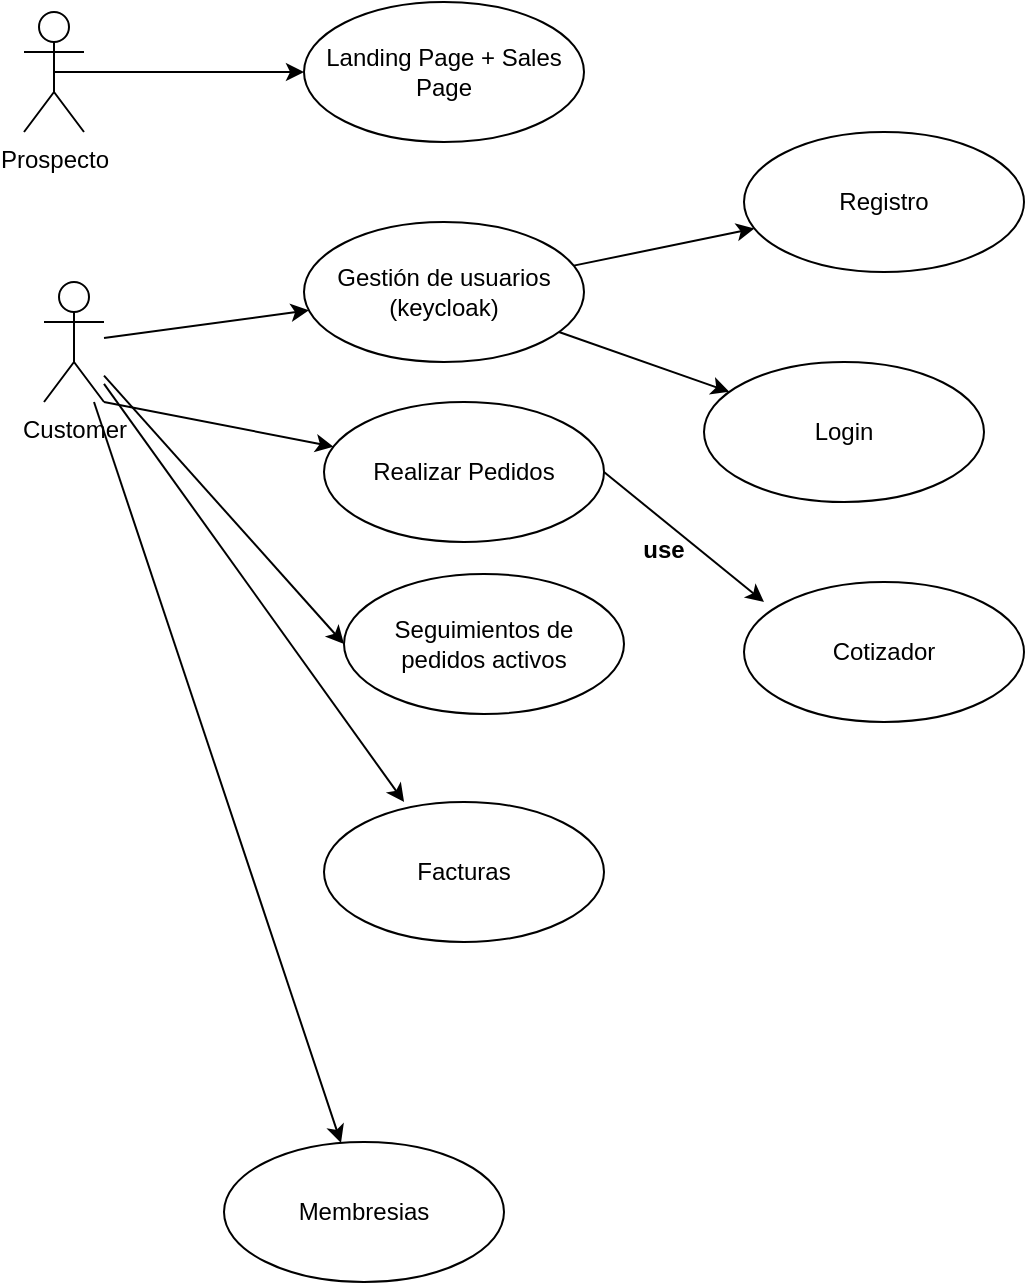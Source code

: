 <mxfile>
    <diagram id="DqUhHMZeAO7fmGRj78f9" name="Page-1">
        <mxGraphModel dx="291" dy="353" grid="1" gridSize="10" guides="1" tooltips="1" connect="1" arrows="1" fold="1" page="1" pageScale="1" pageWidth="827" pageHeight="1169" math="0" shadow="0">
            <root>
                <mxCell id="0"/>
                <mxCell id="1" parent="0"/>
                <mxCell id="12" style="edgeStyle=none;html=1;" parent="1" source="2" target="11" edge="1">
                    <mxGeometry relative="1" as="geometry"/>
                </mxCell>
                <mxCell id="13" style="edgeStyle=none;html=1;" parent="1" source="2" target="10" edge="1">
                    <mxGeometry relative="1" as="geometry"/>
                </mxCell>
                <mxCell id="2" value="Gestión de usuarios&lt;br&gt;(keycloak)" style="ellipse;whiteSpace=wrap;html=1;" parent="1" vertex="1">
                    <mxGeometry x="170" y="160" width="140" height="70" as="geometry"/>
                </mxCell>
                <mxCell id="5" style="edgeStyle=none;html=1;exitX=0.5;exitY=0.5;exitDx=0;exitDy=0;exitPerimeter=0;" parent="1" source="3" target="4" edge="1">
                    <mxGeometry relative="1" as="geometry"/>
                </mxCell>
                <mxCell id="3" value="Prospecto" style="shape=umlActor;verticalLabelPosition=bottom;verticalAlign=top;html=1;" parent="1" vertex="1">
                    <mxGeometry x="30" y="55" width="30" height="60" as="geometry"/>
                </mxCell>
                <mxCell id="4" value="Landing Page + Sales Page" style="ellipse;whiteSpace=wrap;html=1;" parent="1" vertex="1">
                    <mxGeometry x="170" y="50" width="140" height="70" as="geometry"/>
                </mxCell>
                <mxCell id="9" style="edgeStyle=none;html=1;" parent="1" source="6" target="2" edge="1">
                    <mxGeometry relative="1" as="geometry"/>
                </mxCell>
                <mxCell id="20" style="edgeStyle=none;sketch=0;html=1;exitX=1;exitY=1;exitDx=0;exitDy=0;exitPerimeter=0;shadow=0;" parent="1" source="6" target="14" edge="1">
                    <mxGeometry relative="1" as="geometry"/>
                </mxCell>
                <mxCell id="22" style="edgeStyle=none;sketch=0;html=1;entryX=0;entryY=0.5;entryDx=0;entryDy=0;shadow=0;" parent="1" source="6" target="21" edge="1">
                    <mxGeometry relative="1" as="geometry"/>
                </mxCell>
                <mxCell id="25" style="edgeStyle=none;sketch=0;html=1;shadow=0;" parent="1" source="6" target="23" edge="1">
                    <mxGeometry relative="1" as="geometry"/>
                </mxCell>
                <mxCell id="26" style="edgeStyle=none;sketch=0;html=1;entryX=0.286;entryY=0;entryDx=0;entryDy=0;entryPerimeter=0;shadow=0;" parent="1" source="6" target="24" edge="1">
                    <mxGeometry relative="1" as="geometry"/>
                </mxCell>
                <mxCell id="6" value="Customer" style="shape=umlActor;verticalLabelPosition=bottom;verticalAlign=top;html=1;" parent="1" vertex="1">
                    <mxGeometry x="40" y="190" width="30" height="60" as="geometry"/>
                </mxCell>
                <mxCell id="10" value="Login" style="ellipse;whiteSpace=wrap;html=1;" parent="1" vertex="1">
                    <mxGeometry x="370" y="230" width="140" height="70" as="geometry"/>
                </mxCell>
                <mxCell id="11" value="Registro" style="ellipse;whiteSpace=wrap;html=1;" parent="1" vertex="1">
                    <mxGeometry x="390" y="115" width="140" height="70" as="geometry"/>
                </mxCell>
                <mxCell id="17" style="edgeStyle=none;html=1;exitX=1;exitY=0.5;exitDx=0;exitDy=0;backgroundOutline=0;shadow=0;sketch=0;" parent="1" source="14" edge="1">
                    <mxGeometry relative="1" as="geometry">
                        <mxPoint x="400" y="350" as="targetPoint"/>
                    </mxGeometry>
                </mxCell>
                <mxCell id="14" value="Realizar Pedidos" style="ellipse;whiteSpace=wrap;html=1;" parent="1" vertex="1">
                    <mxGeometry x="180" y="250" width="140" height="70" as="geometry"/>
                </mxCell>
                <mxCell id="15" value="Cotizador" style="ellipse;whiteSpace=wrap;html=1;" parent="1" vertex="1">
                    <mxGeometry x="390" y="340" width="140" height="70" as="geometry"/>
                </mxCell>
                <mxCell id="19" value="use" style="text;align=center;fontStyle=1;verticalAlign=middle;spacingLeft=3;spacingRight=3;strokeColor=none;rotatable=0;points=[[0,0.5],[1,0.5]];portConstraint=eastwest;" parent="1" vertex="1">
                    <mxGeometry x="310" y="310" width="80" height="26" as="geometry"/>
                </mxCell>
                <mxCell id="21" value="Seguimientos de &lt;br&gt;pedidos activos" style="ellipse;whiteSpace=wrap;html=1;" parent="1" vertex="1">
                    <mxGeometry x="190" y="336" width="140" height="70" as="geometry"/>
                </mxCell>
                <mxCell id="23" value="Membresias" style="ellipse;whiteSpace=wrap;html=1;" parent="1" vertex="1">
                    <mxGeometry x="130" y="620" width="140" height="70" as="geometry"/>
                </mxCell>
                <mxCell id="24" value="Facturas" style="ellipse;whiteSpace=wrap;html=1;" parent="1" vertex="1">
                    <mxGeometry x="180" y="450" width="140" height="70" as="geometry"/>
                </mxCell>
            </root>
        </mxGraphModel>
    </diagram>
</mxfile>